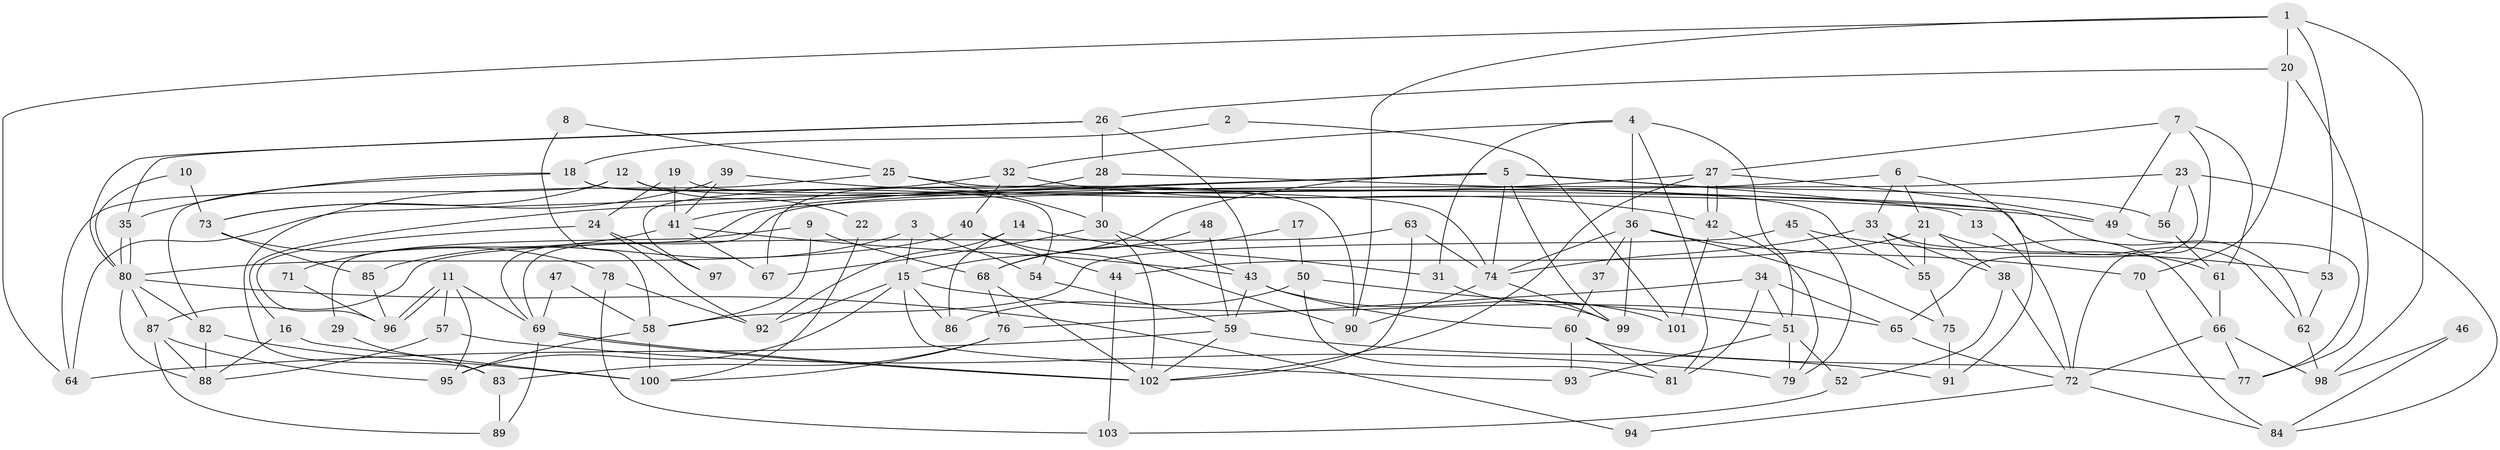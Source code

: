 // Generated by graph-tools (version 1.1) at 2025/02/03/09/25 03:02:08]
// undirected, 103 vertices, 206 edges
graph export_dot {
graph [start="1"]
  node [color=gray90,style=filled];
  1;
  2;
  3;
  4;
  5;
  6;
  7;
  8;
  9;
  10;
  11;
  12;
  13;
  14;
  15;
  16;
  17;
  18;
  19;
  20;
  21;
  22;
  23;
  24;
  25;
  26;
  27;
  28;
  29;
  30;
  31;
  32;
  33;
  34;
  35;
  36;
  37;
  38;
  39;
  40;
  41;
  42;
  43;
  44;
  45;
  46;
  47;
  48;
  49;
  50;
  51;
  52;
  53;
  54;
  55;
  56;
  57;
  58;
  59;
  60;
  61;
  62;
  63;
  64;
  65;
  66;
  67;
  68;
  69;
  70;
  71;
  72;
  73;
  74;
  75;
  76;
  77;
  78;
  79;
  80;
  81;
  82;
  83;
  84;
  85;
  86;
  87;
  88;
  89;
  90;
  91;
  92;
  93;
  94;
  95;
  96;
  97;
  98;
  99;
  100;
  101;
  102;
  103;
  1 -- 20;
  1 -- 90;
  1 -- 53;
  1 -- 64;
  1 -- 98;
  2 -- 18;
  2 -- 101;
  3 -- 54;
  3 -- 15;
  3 -- 85;
  4 -- 36;
  4 -- 32;
  4 -- 31;
  4 -- 51;
  4 -- 81;
  5 -- 99;
  5 -- 15;
  5 -- 13;
  5 -- 16;
  5 -- 56;
  5 -- 64;
  5 -- 74;
  6 -- 33;
  6 -- 21;
  6 -- 69;
  6 -- 91;
  7 -- 72;
  7 -- 27;
  7 -- 49;
  7 -- 61;
  8 -- 25;
  8 -- 58;
  9 -- 58;
  9 -- 68;
  9 -- 29;
  10 -- 80;
  10 -- 73;
  11 -- 96;
  11 -- 96;
  11 -- 69;
  11 -- 57;
  11 -- 95;
  12 -- 64;
  12 -- 55;
  12 -- 22;
  12 -- 73;
  13 -- 72;
  14 -- 86;
  14 -- 92;
  14 -- 31;
  15 -- 95;
  15 -- 93;
  15 -- 65;
  15 -- 86;
  15 -- 92;
  16 -- 100;
  16 -- 88;
  17 -- 50;
  17 -- 68;
  18 -- 35;
  18 -- 82;
  18 -- 54;
  18 -- 90;
  19 -- 74;
  19 -- 41;
  19 -- 24;
  20 -- 77;
  20 -- 70;
  20 -- 26;
  21 -- 55;
  21 -- 61;
  21 -- 38;
  21 -- 44;
  22 -- 100;
  23 -- 65;
  23 -- 69;
  23 -- 56;
  23 -- 84;
  24 -- 96;
  24 -- 92;
  24 -- 97;
  25 -- 30;
  25 -- 62;
  25 -- 83;
  26 -- 80;
  26 -- 28;
  26 -- 35;
  26 -- 43;
  27 -- 102;
  27 -- 42;
  27 -- 42;
  27 -- 41;
  27 -- 49;
  28 -- 67;
  28 -- 30;
  28 -- 62;
  29 -- 83;
  30 -- 43;
  30 -- 67;
  30 -- 102;
  31 -- 99;
  32 -- 42;
  32 -- 40;
  32 -- 97;
  33 -- 66;
  33 -- 74;
  33 -- 38;
  33 -- 55;
  34 -- 51;
  34 -- 65;
  34 -- 76;
  34 -- 81;
  35 -- 80;
  35 -- 80;
  36 -- 74;
  36 -- 99;
  36 -- 37;
  36 -- 70;
  36 -- 75;
  37 -- 60;
  38 -- 52;
  38 -- 72;
  39 -- 49;
  39 -- 41;
  39 -- 73;
  40 -- 80;
  40 -- 90;
  40 -- 44;
  41 -- 43;
  41 -- 67;
  41 -- 71;
  42 -- 79;
  42 -- 101;
  43 -- 59;
  43 -- 60;
  43 -- 101;
  44 -- 103;
  45 -- 79;
  45 -- 53;
  45 -- 58;
  46 -- 84;
  46 -- 98;
  47 -- 69;
  47 -- 58;
  48 -- 68;
  48 -- 59;
  49 -- 77;
  50 -- 51;
  50 -- 81;
  50 -- 86;
  51 -- 52;
  51 -- 79;
  51 -- 93;
  52 -- 103;
  53 -- 62;
  54 -- 59;
  55 -- 75;
  56 -- 61;
  57 -- 88;
  57 -- 79;
  58 -- 95;
  58 -- 100;
  59 -- 102;
  59 -- 64;
  59 -- 91;
  60 -- 81;
  60 -- 77;
  60 -- 93;
  61 -- 66;
  62 -- 98;
  63 -- 87;
  63 -- 102;
  63 -- 74;
  65 -- 72;
  66 -- 77;
  66 -- 72;
  66 -- 98;
  68 -- 102;
  68 -- 76;
  69 -- 102;
  69 -- 102;
  69 -- 89;
  70 -- 84;
  71 -- 96;
  72 -- 84;
  72 -- 94;
  73 -- 78;
  73 -- 85;
  74 -- 90;
  74 -- 99;
  75 -- 91;
  76 -- 83;
  76 -- 100;
  78 -- 92;
  78 -- 103;
  80 -- 82;
  80 -- 87;
  80 -- 88;
  80 -- 94;
  82 -- 100;
  82 -- 88;
  83 -- 89;
  85 -- 96;
  87 -- 88;
  87 -- 89;
  87 -- 95;
}
